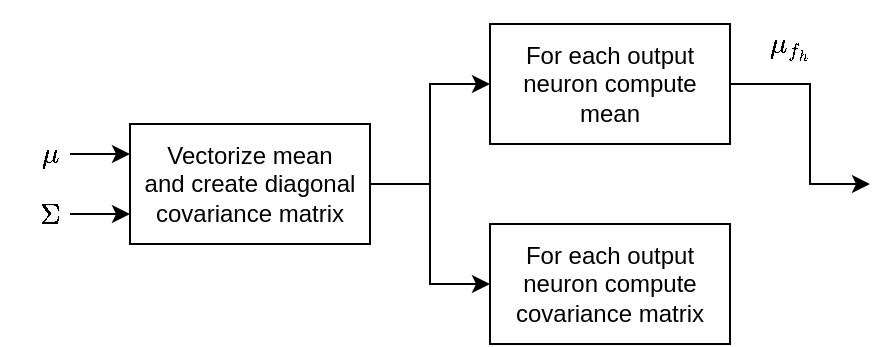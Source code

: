 <mxfile version="14.4.9" type="device"><diagram id="TryZxaOMvnTI3_ZZqm1Z" name="Page-1"><mxGraphModel dx="813" dy="436" grid="1" gridSize="10" guides="1" tooltips="1" connect="1" arrows="1" fold="1" page="1" pageScale="1" pageWidth="827" pageHeight="1169" math="1" shadow="0"><root><mxCell id="0"/><mxCell id="1" parent="0"/><mxCell id="UYYbdu3WVWb4bPybmDWZ-9" value="" style="edgeStyle=orthogonalEdgeStyle;rounded=0;orthogonalLoop=1;jettySize=auto;html=1;" edge="1" parent="1" source="UYYbdu3WVWb4bPybmDWZ-1" target="UYYbdu3WVWb4bPybmDWZ-8"><mxGeometry relative="1" as="geometry"/></mxCell><mxCell id="UYYbdu3WVWb4bPybmDWZ-1" value="&lt;div&gt;Vectorize mean &lt;br&gt;&lt;/div&gt;&lt;div&gt;and create diagonal covariance matrix&lt;br&gt;&lt;/div&gt;" style="rounded=0;whiteSpace=wrap;html=1;" vertex="1" parent="1"><mxGeometry x="220" y="110" width="120" height="60" as="geometry"/></mxCell><mxCell id="UYYbdu3WVWb4bPybmDWZ-4" style="edgeStyle=orthogonalEdgeStyle;rounded=0;orthogonalLoop=1;jettySize=auto;html=1;exitX=1;exitY=0.5;exitDx=0;exitDy=0;entryX=0;entryY=0.25;entryDx=0;entryDy=0;" edge="1" parent="1" source="UYYbdu3WVWb4bPybmDWZ-2" target="UYYbdu3WVWb4bPybmDWZ-1"><mxGeometry relative="1" as="geometry"/></mxCell><mxCell id="UYYbdu3WVWb4bPybmDWZ-2" value="\(\mu\)" style="text;html=1;strokeColor=none;fillColor=none;align=center;verticalAlign=middle;whiteSpace=wrap;rounded=0;" vertex="1" parent="1"><mxGeometry x="170" y="110" width="20" height="30" as="geometry"/></mxCell><mxCell id="UYYbdu3WVWb4bPybmDWZ-5" style="edgeStyle=orthogonalEdgeStyle;rounded=0;orthogonalLoop=1;jettySize=auto;html=1;exitX=1;exitY=0.5;exitDx=0;exitDy=0;entryX=0;entryY=0.75;entryDx=0;entryDy=0;" edge="1" parent="1" source="UYYbdu3WVWb4bPybmDWZ-3" target="UYYbdu3WVWb4bPybmDWZ-1"><mxGeometry relative="1" as="geometry"/></mxCell><mxCell id="UYYbdu3WVWb4bPybmDWZ-3" value="\(\Sigma\)" style="text;html=1;strokeColor=none;fillColor=none;align=center;verticalAlign=middle;whiteSpace=wrap;rounded=0;" vertex="1" parent="1"><mxGeometry x="170" y="140" width="20" height="30" as="geometry"/></mxCell><mxCell id="UYYbdu3WVWb4bPybmDWZ-13" style="edgeStyle=orthogonalEdgeStyle;rounded=0;orthogonalLoop=1;jettySize=auto;html=1;exitX=1;exitY=0.5;exitDx=0;exitDy=0;" edge="1" parent="1" source="UYYbdu3WVWb4bPybmDWZ-8"><mxGeometry relative="1" as="geometry"><mxPoint x="590" y="140" as="targetPoint"/><Array as="points"><mxPoint x="560" y="90"/><mxPoint x="560" y="140"/></Array></mxGeometry></mxCell><mxCell id="UYYbdu3WVWb4bPybmDWZ-8" value="For each output neuron compute mean " style="whiteSpace=wrap;html=1;rounded=0;" vertex="1" parent="1"><mxGeometry x="400" y="60" width="120" height="60" as="geometry"/></mxCell><mxCell id="UYYbdu3WVWb4bPybmDWZ-10" value="" style="endArrow=classic;html=1;edgeStyle=orthogonalEdgeStyle;rounded=0;" edge="1" parent="1"><mxGeometry width="50" height="50" relative="1" as="geometry"><mxPoint x="370" y="140" as="sourcePoint"/><mxPoint x="400" y="190" as="targetPoint"/><Array as="points"><mxPoint x="370" y="190"/><mxPoint x="400" y="190"/></Array></mxGeometry></mxCell><mxCell id="UYYbdu3WVWb4bPybmDWZ-11" value="For each output neuron compute covariance matrix" style="rounded=0;whiteSpace=wrap;html=1;" vertex="1" parent="1"><mxGeometry x="400" y="160" width="120" height="60" as="geometry"/></mxCell><mxCell id="UYYbdu3WVWb4bPybmDWZ-12" value="\(\mu_{f_h} \)" style="text;html=1;strokeColor=none;fillColor=none;align=center;verticalAlign=middle;whiteSpace=wrap;rounded=0;" vertex="1" parent="1"><mxGeometry x="530" y="60" width="40" height="20" as="geometry"/></mxCell></root></mxGraphModel></diagram></mxfile>